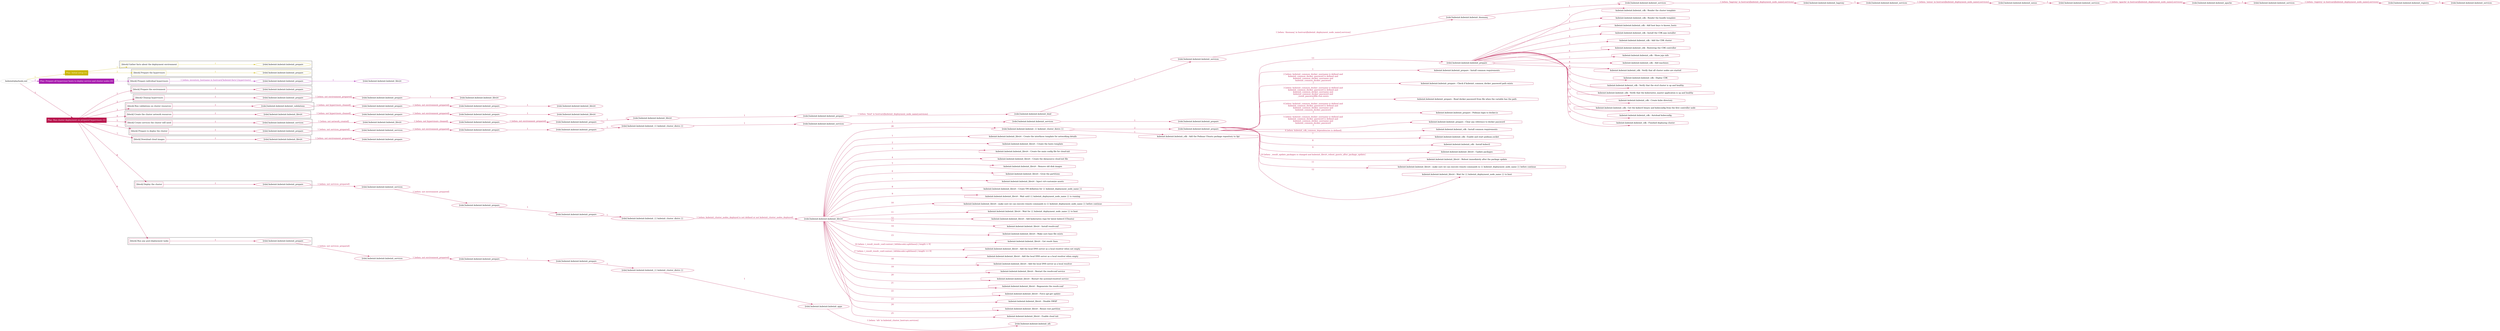 digraph {
	graph [concentrate=true ordering=in rankdir=LR ratio=fill]
	edge [esep=5 sep=10]
	"kubeinit/playbook.yml" [id=root_node style=dotted]
	play_6db21b53 [label="Play: Initial setup (1)" color="#cab502" fontcolor="#ffffff" id=play_6db21b53 shape=box style=filled tooltip=localhost]
	"kubeinit/playbook.yml" -> play_6db21b53 [label="1 " color="#cab502" fontcolor="#cab502" id=edge_161bb04f labeltooltip="1 " tooltip="1 "]
	subgraph "kubeinit.kubeinit.kubeinit_prepare" {
		role_421b0634 [label="[role] kubeinit.kubeinit.kubeinit_prepare" color="#cab502" id=role_421b0634 tooltip="kubeinit.kubeinit.kubeinit_prepare"]
	}
	subgraph "kubeinit.kubeinit.kubeinit_prepare" {
		role_35972e1d [label="[role] kubeinit.kubeinit.kubeinit_prepare" color="#cab502" id=role_35972e1d tooltip="kubeinit.kubeinit.kubeinit_prepare"]
	}
	subgraph "Play: Initial setup (1)" {
		play_6db21b53 -> block_beed517c [label=1 color="#cab502" fontcolor="#cab502" id=edge_8660cd1b labeltooltip=1 tooltip=1]
		subgraph cluster_block_beed517c {
			block_beed517c [label="[block] Gather facts about the deployment environment" color="#cab502" id=block_beed517c labeltooltip="Gather facts about the deployment environment" shape=box tooltip="Gather facts about the deployment environment"]
			block_beed517c -> role_421b0634 [label="1 " color="#cab502" fontcolor="#cab502" id=edge_e92c42ac labeltooltip="1 " tooltip="1 "]
		}
		play_6db21b53 -> block_d39ba797 [label=2 color="#cab502" fontcolor="#cab502" id=edge_86557e21 labeltooltip=2 tooltip=2]
		subgraph cluster_block_d39ba797 {
			block_d39ba797 [label="[block] Prepare the hypervisors" color="#cab502" id=block_d39ba797 labeltooltip="Prepare the hypervisors" shape=box tooltip="Prepare the hypervisors"]
			block_d39ba797 -> role_35972e1d [label="1 " color="#cab502" fontcolor="#cab502" id=edge_b8d2ba49 labeltooltip="1 " tooltip="1 "]
		}
	}
	play_c519bcf4 [label="Play: Prepare all hypervisor hosts to deploy service and cluster nodes (0)" color="#a81eae" fontcolor="#ffffff" id=play_c519bcf4 shape=box style=filled tooltip="Play: Prepare all hypervisor hosts to deploy service and cluster nodes (0)"]
	"kubeinit/playbook.yml" -> play_c519bcf4 [label="2 " color="#a81eae" fontcolor="#a81eae" id=edge_087f8dab labeltooltip="2 " tooltip="2 "]
	subgraph "kubeinit.kubeinit.kubeinit_libvirt" {
		role_5f440e86 [label="[role] kubeinit.kubeinit.kubeinit_libvirt" color="#a81eae" id=role_5f440e86 tooltip="kubeinit.kubeinit.kubeinit_libvirt"]
	}
	subgraph "kubeinit.kubeinit.kubeinit_prepare" {
		role_bc714fc9 [label="[role] kubeinit.kubeinit.kubeinit_prepare" color="#a81eae" id=role_bc714fc9 tooltip="kubeinit.kubeinit.kubeinit_prepare"]
		role_bc714fc9 -> role_5f440e86 [label="1 " color="#a81eae" fontcolor="#a81eae" id=edge_f1b19588 labeltooltip="1 " tooltip="1 "]
	}
	subgraph "Play: Prepare all hypervisor hosts to deploy service and cluster nodes (0)" {
		play_c519bcf4 -> block_89997e27 [label=1 color="#a81eae" fontcolor="#a81eae" id=edge_c9244ddc labeltooltip=1 tooltip=1]
		subgraph cluster_block_89997e27 {
			block_89997e27 [label="[block] Prepare individual hypervisors" color="#a81eae" id=block_89997e27 labeltooltip="Prepare individual hypervisors" shape=box tooltip="Prepare individual hypervisors"]
			block_89997e27 -> role_bc714fc9 [label="1 [when: inventory_hostname in hostvars['kubeinit-facts'].hypervisors]" color="#a81eae" fontcolor="#a81eae" id=edge_2ce9797a labeltooltip="1 [when: inventory_hostname in hostvars['kubeinit-facts'].hypervisors]" tooltip="1 [when: inventory_hostname in hostvars['kubeinit-facts'].hypervisors]"]
		}
	}
	play_f4b59cce [label="Play: Run cluster deployment on prepared hypervisors (1)" color="#b8144c" fontcolor="#ffffff" id=play_f4b59cce shape=box style=filled tooltip=localhost]
	"kubeinit/playbook.yml" -> play_f4b59cce [label="3 " color="#b8144c" fontcolor="#b8144c" id=edge_092e5701 labeltooltip="3 " tooltip="3 "]
	subgraph "kubeinit.kubeinit.kubeinit_prepare" {
		role_a902b5d1 [label="[role] kubeinit.kubeinit.kubeinit_prepare" color="#b8144c" id=role_a902b5d1 tooltip="kubeinit.kubeinit.kubeinit_prepare"]
	}
	subgraph "kubeinit.kubeinit.kubeinit_libvirt" {
		role_e5c22c97 [label="[role] kubeinit.kubeinit.kubeinit_libvirt" color="#b8144c" id=role_e5c22c97 tooltip="kubeinit.kubeinit.kubeinit_libvirt"]
	}
	subgraph "kubeinit.kubeinit.kubeinit_prepare" {
		role_ed042d9e [label="[role] kubeinit.kubeinit.kubeinit_prepare" color="#b8144c" id=role_ed042d9e tooltip="kubeinit.kubeinit.kubeinit_prepare"]
		role_ed042d9e -> role_e5c22c97 [label="1 " color="#b8144c" fontcolor="#b8144c" id=edge_55f95d76 labeltooltip="1 " tooltip="1 "]
	}
	subgraph "kubeinit.kubeinit.kubeinit_prepare" {
		role_4c232a22 [label="[role] kubeinit.kubeinit.kubeinit_prepare" color="#b8144c" id=role_4c232a22 tooltip="kubeinit.kubeinit.kubeinit_prepare"]
		role_4c232a22 -> role_ed042d9e [label="1 [when: not environment_prepared]" color="#b8144c" fontcolor="#b8144c" id=edge_9f519b16 labeltooltip="1 [when: not environment_prepared]" tooltip="1 [when: not environment_prepared]"]
	}
	subgraph "kubeinit.kubeinit.kubeinit_libvirt" {
		role_99ee3b71 [label="[role] kubeinit.kubeinit.kubeinit_libvirt" color="#b8144c" id=role_99ee3b71 tooltip="kubeinit.kubeinit.kubeinit_libvirt"]
	}
	subgraph "kubeinit.kubeinit.kubeinit_prepare" {
		role_a9f779e5 [label="[role] kubeinit.kubeinit.kubeinit_prepare" color="#b8144c" id=role_a9f779e5 tooltip="kubeinit.kubeinit.kubeinit_prepare"]
		role_a9f779e5 -> role_99ee3b71 [label="1 " color="#b8144c" fontcolor="#b8144c" id=edge_6bf306c6 labeltooltip="1 " tooltip="1 "]
	}
	subgraph "kubeinit.kubeinit.kubeinit_prepare" {
		role_c5bf3e2d [label="[role] kubeinit.kubeinit.kubeinit_prepare" color="#b8144c" id=role_c5bf3e2d tooltip="kubeinit.kubeinit.kubeinit_prepare"]
		role_c5bf3e2d -> role_a9f779e5 [label="1 [when: not environment_prepared]" color="#b8144c" fontcolor="#b8144c" id=edge_f83ee93d labeltooltip="1 [when: not environment_prepared]" tooltip="1 [when: not environment_prepared]"]
	}
	subgraph "kubeinit.kubeinit.kubeinit_validations" {
		role_35e3a9bf [label="[role] kubeinit.kubeinit.kubeinit_validations" color="#b8144c" id=role_35e3a9bf tooltip="kubeinit.kubeinit.kubeinit_validations"]
		role_35e3a9bf -> role_c5bf3e2d [label="1 [when: not hypervisors_cleaned]" color="#b8144c" fontcolor="#b8144c" id=edge_83a7ba82 labeltooltip="1 [when: not hypervisors_cleaned]" tooltip="1 [when: not hypervisors_cleaned]"]
	}
	subgraph "kubeinit.kubeinit.kubeinit_libvirt" {
		role_f217b06c [label="[role] kubeinit.kubeinit.kubeinit_libvirt" color="#b8144c" id=role_f217b06c tooltip="kubeinit.kubeinit.kubeinit_libvirt"]
	}
	subgraph "kubeinit.kubeinit.kubeinit_prepare" {
		role_4d24008d [label="[role] kubeinit.kubeinit.kubeinit_prepare" color="#b8144c" id=role_4d24008d tooltip="kubeinit.kubeinit.kubeinit_prepare"]
		role_4d24008d -> role_f217b06c [label="1 " color="#b8144c" fontcolor="#b8144c" id=edge_dcdcc144 labeltooltip="1 " tooltip="1 "]
	}
	subgraph "kubeinit.kubeinit.kubeinit_prepare" {
		role_12e7a520 [label="[role] kubeinit.kubeinit.kubeinit_prepare" color="#b8144c" id=role_12e7a520 tooltip="kubeinit.kubeinit.kubeinit_prepare"]
		role_12e7a520 -> role_4d24008d [label="1 [when: not environment_prepared]" color="#b8144c" fontcolor="#b8144c" id=edge_2a6799f1 labeltooltip="1 [when: not environment_prepared]" tooltip="1 [when: not environment_prepared]"]
	}
	subgraph "kubeinit.kubeinit.kubeinit_libvirt" {
		role_86ed81f0 [label="[role] kubeinit.kubeinit.kubeinit_libvirt" color="#b8144c" id=role_86ed81f0 tooltip="kubeinit.kubeinit.kubeinit_libvirt"]
		role_86ed81f0 -> role_12e7a520 [label="1 [when: not hypervisors_cleaned]" color="#b8144c" fontcolor="#b8144c" id=edge_326c4910 labeltooltip="1 [when: not hypervisors_cleaned]" tooltip="1 [when: not hypervisors_cleaned]"]
	}
	subgraph "kubeinit.kubeinit.kubeinit_services" {
		role_187ff3a6 [label="[role] kubeinit.kubeinit.kubeinit_services" color="#b8144c" id=role_187ff3a6 tooltip="kubeinit.kubeinit.kubeinit_services"]
	}
	subgraph "kubeinit.kubeinit.kubeinit_registry" {
		role_4eaabacd [label="[role] kubeinit.kubeinit.kubeinit_registry" color="#b8144c" id=role_4eaabacd tooltip="kubeinit.kubeinit.kubeinit_registry"]
		role_4eaabacd -> role_187ff3a6 [label="1 " color="#b8144c" fontcolor="#b8144c" id=edge_c45b5f55 labeltooltip="1 " tooltip="1 "]
	}
	subgraph "kubeinit.kubeinit.kubeinit_services" {
		role_29fc6d02 [label="[role] kubeinit.kubeinit.kubeinit_services" color="#b8144c" id=role_29fc6d02 tooltip="kubeinit.kubeinit.kubeinit_services"]
		role_29fc6d02 -> role_4eaabacd [label="1 [when: 'registry' in hostvars[kubeinit_deployment_node_name].services]" color="#b8144c" fontcolor="#b8144c" id=edge_7ccacf79 labeltooltip="1 [when: 'registry' in hostvars[kubeinit_deployment_node_name].services]" tooltip="1 [when: 'registry' in hostvars[kubeinit_deployment_node_name].services]"]
	}
	subgraph "kubeinit.kubeinit.kubeinit_apache" {
		role_064ca8b2 [label="[role] kubeinit.kubeinit.kubeinit_apache" color="#b8144c" id=role_064ca8b2 tooltip="kubeinit.kubeinit.kubeinit_apache"]
		role_064ca8b2 -> role_29fc6d02 [label="1 " color="#b8144c" fontcolor="#b8144c" id=edge_4b687d8d labeltooltip="1 " tooltip="1 "]
	}
	subgraph "kubeinit.kubeinit.kubeinit_services" {
		role_95fa76b7 [label="[role] kubeinit.kubeinit.kubeinit_services" color="#b8144c" id=role_95fa76b7 tooltip="kubeinit.kubeinit.kubeinit_services"]
		role_95fa76b7 -> role_064ca8b2 [label="1 [when: 'apache' in hostvars[kubeinit_deployment_node_name].services]" color="#b8144c" fontcolor="#b8144c" id=edge_08f55891 labeltooltip="1 [when: 'apache' in hostvars[kubeinit_deployment_node_name].services]" tooltip="1 [when: 'apache' in hostvars[kubeinit_deployment_node_name].services]"]
	}
	subgraph "kubeinit.kubeinit.kubeinit_nexus" {
		role_cd0228e2 [label="[role] kubeinit.kubeinit.kubeinit_nexus" color="#b8144c" id=role_cd0228e2 tooltip="kubeinit.kubeinit.kubeinit_nexus"]
		role_cd0228e2 -> role_95fa76b7 [label="1 " color="#b8144c" fontcolor="#b8144c" id=edge_2da5186a labeltooltip="1 " tooltip="1 "]
	}
	subgraph "kubeinit.kubeinit.kubeinit_services" {
		role_796352db [label="[role] kubeinit.kubeinit.kubeinit_services" color="#b8144c" id=role_796352db tooltip="kubeinit.kubeinit.kubeinit_services"]
		role_796352db -> role_cd0228e2 [label="1 [when: 'nexus' in hostvars[kubeinit_deployment_node_name].services]" color="#b8144c" fontcolor="#b8144c" id=edge_7ac4327f labeltooltip="1 [when: 'nexus' in hostvars[kubeinit_deployment_node_name].services]" tooltip="1 [when: 'nexus' in hostvars[kubeinit_deployment_node_name].services]"]
	}
	subgraph "kubeinit.kubeinit.kubeinit_haproxy" {
		role_bcce0d2b [label="[role] kubeinit.kubeinit.kubeinit_haproxy" color="#b8144c" id=role_bcce0d2b tooltip="kubeinit.kubeinit.kubeinit_haproxy"]
		role_bcce0d2b -> role_796352db [label="1 " color="#b8144c" fontcolor="#b8144c" id=edge_a6207232 labeltooltip="1 " tooltip="1 "]
	}
	subgraph "kubeinit.kubeinit.kubeinit_services" {
		role_a6527e82 [label="[role] kubeinit.kubeinit.kubeinit_services" color="#b8144c" id=role_a6527e82 tooltip="kubeinit.kubeinit.kubeinit_services"]
		role_a6527e82 -> role_bcce0d2b [label="1 [when: 'haproxy' in hostvars[kubeinit_deployment_node_name].services]" color="#b8144c" fontcolor="#b8144c" id=edge_c04c7ca6 labeltooltip="1 [when: 'haproxy' in hostvars[kubeinit_deployment_node_name].services]" tooltip="1 [when: 'haproxy' in hostvars[kubeinit_deployment_node_name].services]"]
	}
	subgraph "kubeinit.kubeinit.kubeinit_dnsmasq" {
		role_bdadc322 [label="[role] kubeinit.kubeinit.kubeinit_dnsmasq" color="#b8144c" id=role_bdadc322 tooltip="kubeinit.kubeinit.kubeinit_dnsmasq"]
		role_bdadc322 -> role_a6527e82 [label="1 " color="#b8144c" fontcolor="#b8144c" id=edge_864bb2c1 labeltooltip="1 " tooltip="1 "]
	}
	subgraph "kubeinit.kubeinit.kubeinit_services" {
		role_6413a97e [label="[role] kubeinit.kubeinit.kubeinit_services" color="#b8144c" id=role_6413a97e tooltip="kubeinit.kubeinit.kubeinit_services"]
		role_6413a97e -> role_bdadc322 [label="1 [when: 'dnsmasq' in hostvars[kubeinit_deployment_node_name].services]" color="#b8144c" fontcolor="#b8144c" id=edge_dab317c4 labeltooltip="1 [when: 'dnsmasq' in hostvars[kubeinit_deployment_node_name].services]" tooltip="1 [when: 'dnsmasq' in hostvars[kubeinit_deployment_node_name].services]"]
	}
	subgraph "kubeinit.kubeinit.kubeinit_bind" {
		role_c7c18c33 [label="[role] kubeinit.kubeinit.kubeinit_bind" color="#b8144c" id=role_c7c18c33 tooltip="kubeinit.kubeinit.kubeinit_bind"]
		role_c7c18c33 -> role_6413a97e [label="1 " color="#b8144c" fontcolor="#b8144c" id=edge_695c3eae labeltooltip="1 " tooltip="1 "]
	}
	subgraph "kubeinit.kubeinit.kubeinit_prepare" {
		role_658882a4 [label="[role] kubeinit.kubeinit.kubeinit_prepare" color="#b8144c" id=role_658882a4 tooltip="kubeinit.kubeinit.kubeinit_prepare"]
		role_658882a4 -> role_c7c18c33 [label="1 [when: 'bind' in hostvars[kubeinit_deployment_node_name].services]" color="#b8144c" fontcolor="#b8144c" id=edge_cb946919 labeltooltip="1 [when: 'bind' in hostvars[kubeinit_deployment_node_name].services]" tooltip="1 [when: 'bind' in hostvars[kubeinit_deployment_node_name].services]"]
	}
	subgraph "kubeinit.kubeinit.kubeinit_libvirt" {
		role_27697ec3 [label="[role] kubeinit.kubeinit.kubeinit_libvirt" color="#b8144c" id=role_27697ec3 tooltip="kubeinit.kubeinit.kubeinit_libvirt"]
		role_27697ec3 -> role_658882a4 [label="1 " color="#b8144c" fontcolor="#b8144c" id=edge_cf26a0db labeltooltip="1 " tooltip="1 "]
	}
	subgraph "kubeinit.kubeinit.kubeinit_prepare" {
		role_928dbde3 [label="[role] kubeinit.kubeinit.kubeinit_prepare" color="#b8144c" id=role_928dbde3 tooltip="kubeinit.kubeinit.kubeinit_prepare"]
		role_928dbde3 -> role_27697ec3 [label="1 " color="#b8144c" fontcolor="#b8144c" id=edge_1053b4ff labeltooltip="1 " tooltip="1 "]
	}
	subgraph "kubeinit.kubeinit.kubeinit_prepare" {
		role_4d7b38f0 [label="[role] kubeinit.kubeinit.kubeinit_prepare" color="#b8144c" id=role_4d7b38f0 tooltip="kubeinit.kubeinit.kubeinit_prepare"]
		role_4d7b38f0 -> role_928dbde3 [label="1 [when: not environment_prepared]" color="#b8144c" fontcolor="#b8144c" id=edge_fa3d49e0 labeltooltip="1 [when: not environment_prepared]" tooltip="1 [when: not environment_prepared]"]
	}
	subgraph "kubeinit.kubeinit.kubeinit_libvirt" {
		role_b720d40f [label="[role] kubeinit.kubeinit.kubeinit_libvirt" color="#b8144c" id=role_b720d40f tooltip="kubeinit.kubeinit.kubeinit_libvirt"]
		role_b720d40f -> role_4d7b38f0 [label="1 [when: not hypervisors_cleaned]" color="#b8144c" fontcolor="#b8144c" id=edge_d47f4175 labeltooltip="1 [when: not hypervisors_cleaned]" tooltip="1 [when: not hypervisors_cleaned]"]
	}
	subgraph "kubeinit.kubeinit.kubeinit_services" {
		role_5d8debd1 [label="[role] kubeinit.kubeinit.kubeinit_services" color="#b8144c" id=role_5d8debd1 tooltip="kubeinit.kubeinit.kubeinit_services"]
		role_5d8debd1 -> role_b720d40f [label="1 [when: not network_created]" color="#b8144c" fontcolor="#b8144c" id=edge_0d428a9a labeltooltip="1 [when: not network_created]" tooltip="1 [when: not network_created]"]
	}
	subgraph "kubeinit.kubeinit.kubeinit_prepare" {
		role_fa61f0e4 [label="[role] kubeinit.kubeinit.kubeinit_prepare" color="#b8144c" id=role_fa61f0e4 tooltip="kubeinit.kubeinit.kubeinit_prepare"]
	}
	subgraph "kubeinit.kubeinit.kubeinit_services" {
		role_9414497c [label="[role] kubeinit.kubeinit.kubeinit_services" color="#b8144c" id=role_9414497c tooltip="kubeinit.kubeinit.kubeinit_services"]
		role_9414497c -> role_fa61f0e4 [label="1 " color="#b8144c" fontcolor="#b8144c" id=edge_231669cf labeltooltip="1 " tooltip="1 "]
	}
	subgraph "kubeinit.kubeinit.kubeinit_services" {
		role_6500ef1f [label="[role] kubeinit.kubeinit.kubeinit_services" color="#b8144c" id=role_6500ef1f tooltip="kubeinit.kubeinit.kubeinit_services"]
		role_6500ef1f -> role_9414497c [label="1 " color="#b8144c" fontcolor="#b8144c" id=edge_069877c1 labeltooltip="1 " tooltip="1 "]
	}
	subgraph "kubeinit.kubeinit.kubeinit_{{ kubeinit_cluster_distro }}" {
		role_ee651840 [label="[role] kubeinit.kubeinit.kubeinit_{{ kubeinit_cluster_distro }}" color="#b8144c" id=role_ee651840 tooltip="kubeinit.kubeinit.kubeinit_{{ kubeinit_cluster_distro }}"]
		role_ee651840 -> role_6500ef1f [label="1 " color="#b8144c" fontcolor="#b8144c" id=edge_029d5cc4 labeltooltip="1 " tooltip="1 "]
	}
	subgraph "kubeinit.kubeinit.kubeinit_prepare" {
		role_a4057069 [label="[role] kubeinit.kubeinit.kubeinit_prepare" color="#b8144c" id=role_a4057069 tooltip="kubeinit.kubeinit.kubeinit_prepare"]
		role_a4057069 -> role_ee651840 [label="1 " color="#b8144c" fontcolor="#b8144c" id=edge_5d1ac185 labeltooltip="1 " tooltip="1 "]
	}
	subgraph "kubeinit.kubeinit.kubeinit_prepare" {
		role_341db3bf [label="[role] kubeinit.kubeinit.kubeinit_prepare" color="#b8144c" id=role_341db3bf tooltip="kubeinit.kubeinit.kubeinit_prepare"]
		role_341db3bf -> role_a4057069 [label="1 " color="#b8144c" fontcolor="#b8144c" id=edge_336dcc25 labeltooltip="1 " tooltip="1 "]
	}
	subgraph "kubeinit.kubeinit.kubeinit_services" {
		role_c79e77a9 [label="[role] kubeinit.kubeinit.kubeinit_services" color="#b8144c" id=role_c79e77a9 tooltip="kubeinit.kubeinit.kubeinit_services"]
		role_c79e77a9 -> role_341db3bf [label="1 [when: not environment_prepared]" color="#b8144c" fontcolor="#b8144c" id=edge_5c2e6346 labeltooltip="1 [when: not environment_prepared]" tooltip="1 [when: not environment_prepared]"]
	}
	subgraph "kubeinit.kubeinit.kubeinit_prepare" {
		role_9051c254 [label="[role] kubeinit.kubeinit.kubeinit_prepare" color="#b8144c" id=role_9051c254 tooltip="kubeinit.kubeinit.kubeinit_prepare"]
		role_9051c254 -> role_c79e77a9 [label="1 [when: not services_prepared]" color="#b8144c" fontcolor="#b8144c" id=edge_cd0296d1 labeltooltip="1 [when: not services_prepared]" tooltip="1 [when: not services_prepared]"]
	}
	subgraph "kubeinit.kubeinit.kubeinit_prepare" {
		role_5c4da741 [label="[role] kubeinit.kubeinit.kubeinit_prepare" color="#b8144c" id=role_5c4da741 tooltip="kubeinit.kubeinit.kubeinit_prepare"]
	}
	subgraph "kubeinit.kubeinit.kubeinit_libvirt" {
		role_d7908daa [label="[role] kubeinit.kubeinit.kubeinit_libvirt" color="#b8144c" id=role_d7908daa tooltip="kubeinit.kubeinit.kubeinit_libvirt"]
		role_d7908daa -> role_5c4da741 [label="1 [when: not environment_prepared]" color="#b8144c" fontcolor="#b8144c" id=edge_097458cc labeltooltip="1 [when: not environment_prepared]" tooltip="1 [when: not environment_prepared]"]
	}
	subgraph "kubeinit.kubeinit.kubeinit_prepare" {
		role_dd1df449 [label="[role] kubeinit.kubeinit.kubeinit_prepare" color="#b8144c" id=role_dd1df449 tooltip="kubeinit.kubeinit.kubeinit_prepare"]
		task_b6ebab64 [label="kubeinit.kubeinit.kubeinit_cdk : Render the cluster template" color="#b8144c" id=task_b6ebab64 shape=octagon tooltip="kubeinit.kubeinit.kubeinit_cdk : Render the cluster template"]
		role_dd1df449 -> task_b6ebab64 [label="1 " color="#b8144c" fontcolor="#b8144c" id=edge_8cc034ca labeltooltip="1 " tooltip="1 "]
		task_a46db24c [label="kubeinit.kubeinit.kubeinit_cdk : Render the bundle template" color="#b8144c" id=task_a46db24c shape=octagon tooltip="kubeinit.kubeinit.kubeinit_cdk : Render the bundle template"]
		role_dd1df449 -> task_a46db24c [label="2 " color="#b8144c" fontcolor="#b8144c" id=edge_eccce4cd labeltooltip="2 " tooltip="2 "]
		task_09a3d8a1 [label="kubeinit.kubeinit.kubeinit_cdk : Add host keys to known_hosts" color="#b8144c" id=task_09a3d8a1 shape=octagon tooltip="kubeinit.kubeinit.kubeinit_cdk : Add host keys to known_hosts"]
		role_dd1df449 -> task_09a3d8a1 [label="3 " color="#b8144c" fontcolor="#b8144c" id=edge_3b0c043f labeltooltip="3 " tooltip="3 "]
		task_c150e085 [label="kubeinit.kubeinit.kubeinit_cdk : Install the CDK juju installer" color="#b8144c" id=task_c150e085 shape=octagon tooltip="kubeinit.kubeinit.kubeinit_cdk : Install the CDK juju installer"]
		role_dd1df449 -> task_c150e085 [label="4 " color="#b8144c" fontcolor="#b8144c" id=edge_d24df4a4 labeltooltip="4 " tooltip="4 "]
		task_0773e808 [label="kubeinit.kubeinit.kubeinit_cdk : Add the CDK cluster" color="#b8144c" id=task_0773e808 shape=octagon tooltip="kubeinit.kubeinit.kubeinit_cdk : Add the CDK cluster"]
		role_dd1df449 -> task_0773e808 [label="5 " color="#b8144c" fontcolor="#b8144c" id=edge_bd0cebe4 labeltooltip="5 " tooltip="5 "]
		task_a31673ac [label="kubeinit.kubeinit.kubeinit_cdk : Bootstrap the CDK controller" color="#b8144c" id=task_a31673ac shape=octagon tooltip="kubeinit.kubeinit.kubeinit_cdk : Bootstrap the CDK controller"]
		role_dd1df449 -> task_a31673ac [label="6 " color="#b8144c" fontcolor="#b8144c" id=edge_c54e3936 labeltooltip="6 " tooltip="6 "]
		task_6ecdc2f5 [label="kubeinit.kubeinit.kubeinit_cdk : Show juju info" color="#b8144c" id=task_6ecdc2f5 shape=octagon tooltip="kubeinit.kubeinit.kubeinit_cdk : Show juju info"]
		role_dd1df449 -> task_6ecdc2f5 [label="7 " color="#b8144c" fontcolor="#b8144c" id=edge_c8d2943c labeltooltip="7 " tooltip="7 "]
		task_6bc9b694 [label="kubeinit.kubeinit.kubeinit_cdk : Add machines" color="#b8144c" id=task_6bc9b694 shape=octagon tooltip="kubeinit.kubeinit.kubeinit_cdk : Add machines"]
		role_dd1df449 -> task_6bc9b694 [label="8 " color="#b8144c" fontcolor="#b8144c" id=edge_6629f967 labeltooltip="8 " tooltip="8 "]
		task_b0727f63 [label="kubeinit.kubeinit.kubeinit_cdk : Verify that all cluster nodes are started" color="#b8144c" id=task_b0727f63 shape=octagon tooltip="kubeinit.kubeinit.kubeinit_cdk : Verify that all cluster nodes are started"]
		role_dd1df449 -> task_b0727f63 [label="9 " color="#b8144c" fontcolor="#b8144c" id=edge_90719944 labeltooltip="9 " tooltip="9 "]
		task_06495657 [label="kubeinit.kubeinit.kubeinit_cdk : Deploy CDK" color="#b8144c" id=task_06495657 shape=octagon tooltip="kubeinit.kubeinit.kubeinit_cdk : Deploy CDK"]
		role_dd1df449 -> task_06495657 [label="10 " color="#b8144c" fontcolor="#b8144c" id=edge_a0f1acf5 labeltooltip="10 " tooltip="10 "]
		task_d3d3e3eb [label="kubeinit.kubeinit.kubeinit_cdk : Verify that the etcd cluster is up and healthy" color="#b8144c" id=task_d3d3e3eb shape=octagon tooltip="kubeinit.kubeinit.kubeinit_cdk : Verify that the etcd cluster is up and healthy"]
		role_dd1df449 -> task_d3d3e3eb [label="11 " color="#b8144c" fontcolor="#b8144c" id=edge_00e8f0df labeltooltip="11 " tooltip="11 "]
		task_63eb7806 [label="kubeinit.kubeinit.kubeinit_cdk : Verify that the kubernetes_master application is up and healthy" color="#b8144c" id=task_63eb7806 shape=octagon tooltip="kubeinit.kubeinit.kubeinit_cdk : Verify that the kubernetes_master application is up and healthy"]
		role_dd1df449 -> task_63eb7806 [label="12 " color="#b8144c" fontcolor="#b8144c" id=edge_65174efe labeltooltip="12 " tooltip="12 "]
		task_a1cb4ecd [label="kubeinit.kubeinit.kubeinit_cdk : Create kube directory" color="#b8144c" id=task_a1cb4ecd shape=octagon tooltip="kubeinit.kubeinit.kubeinit_cdk : Create kube directory"]
		role_dd1df449 -> task_a1cb4ecd [label="13 " color="#b8144c" fontcolor="#b8144c" id=edge_4e98eec1 labeltooltip="13 " tooltip="13 "]
		task_c5439ecc [label="kubeinit.kubeinit.kubeinit_cdk : Get the kubectl binary and kubeconfig from the first controller node" color="#b8144c" id=task_c5439ecc shape=octagon tooltip="kubeinit.kubeinit.kubeinit_cdk : Get the kubectl binary and kubeconfig from the first controller node"]
		role_dd1df449 -> task_c5439ecc [label="14 " color="#b8144c" fontcolor="#b8144c" id=edge_cd90faf3 labeltooltip="14 " tooltip="14 "]
		task_ea670d49 [label="kubeinit.kubeinit.kubeinit_cdk : Autoload kubeconfig" color="#b8144c" id=task_ea670d49 shape=octagon tooltip="kubeinit.kubeinit.kubeinit_cdk : Autoload kubeconfig"]
		role_dd1df449 -> task_ea670d49 [label="15 " color="#b8144c" fontcolor="#b8144c" id=edge_bf26b45e labeltooltip="15 " tooltip="15 "]
		task_6e36e12b [label="kubeinit.kubeinit.kubeinit_cdk : Finished deploying cluster" color="#b8144c" id=task_6e36e12b shape=octagon tooltip="kubeinit.kubeinit.kubeinit_cdk : Finished deploying cluster"]
		role_dd1df449 -> task_6e36e12b [label="16 " color="#b8144c" fontcolor="#b8144c" id=edge_acce8626 labeltooltip="16 " tooltip="16 "]
	}
	subgraph "kubeinit.kubeinit.kubeinit_prepare" {
		role_504e1ecc [label="[role] kubeinit.kubeinit.kubeinit_prepare" color="#b8144c" id=role_504e1ecc tooltip="kubeinit.kubeinit.kubeinit_prepare"]
		task_98b80249 [label="kubeinit.kubeinit.kubeinit_prepare : Install common requirements" color="#b8144c" id=task_98b80249 shape=octagon tooltip="kubeinit.kubeinit.kubeinit_prepare : Install common requirements"]
		role_504e1ecc -> task_98b80249 [label="1 " color="#b8144c" fontcolor="#b8144c" id=edge_93d7df06 labeltooltip="1 " tooltip="1 "]
		task_16933fe2 [label="kubeinit.kubeinit.kubeinit_prepare : Check if kubeinit_common_docker_password path exists" color="#b8144c" id=task_16933fe2 shape=octagon tooltip="kubeinit.kubeinit.kubeinit_prepare : Check if kubeinit_common_docker_password path exists"]
		role_504e1ecc -> task_16933fe2 [label="2 [when: kubeinit_common_docker_username is defined and
kubeinit_common_docker_password is defined and
kubeinit_common_docker_username and
kubeinit_common_docker_password
]" color="#b8144c" fontcolor="#b8144c" id=edge_efd14993 labeltooltip="2 [when: kubeinit_common_docker_username is defined and
kubeinit_common_docker_password is defined and
kubeinit_common_docker_username and
kubeinit_common_docker_password
]" tooltip="2 [when: kubeinit_common_docker_username is defined and
kubeinit_common_docker_password is defined and
kubeinit_common_docker_username and
kubeinit_common_docker_password
]"]
		task_b3881297 [label="kubeinit.kubeinit.kubeinit_prepare : Read docker password from file when the variable has the path" color="#b8144c" id=task_b3881297 shape=octagon tooltip="kubeinit.kubeinit.kubeinit_prepare : Read docker password from file when the variable has the path"]
		role_504e1ecc -> task_b3881297 [label="3 [when: kubeinit_common_docker_username is defined and
kubeinit_common_docker_password is defined and
kubeinit_common_docker_username and
kubeinit_common_docker_password and
_result_passwordfile.stat.exists
]" color="#b8144c" fontcolor="#b8144c" id=edge_aa1b4dca labeltooltip="3 [when: kubeinit_common_docker_username is defined and
kubeinit_common_docker_password is defined and
kubeinit_common_docker_username and
kubeinit_common_docker_password and
_result_passwordfile.stat.exists
]" tooltip="3 [when: kubeinit_common_docker_username is defined and
kubeinit_common_docker_password is defined and
kubeinit_common_docker_username and
kubeinit_common_docker_password and
_result_passwordfile.stat.exists
]"]
		task_9b736cd2 [label="kubeinit.kubeinit.kubeinit_prepare : Podman login to docker.io" color="#b8144c" id=task_9b736cd2 shape=octagon tooltip="kubeinit.kubeinit.kubeinit_prepare : Podman login to docker.io"]
		role_504e1ecc -> task_9b736cd2 [label="4 [when: kubeinit_common_docker_username is defined and
kubeinit_common_docker_password is defined and
kubeinit_common_docker_username and
kubeinit_common_docker_password
]" color="#b8144c" fontcolor="#b8144c" id=edge_c0909aff labeltooltip="4 [when: kubeinit_common_docker_username is defined and
kubeinit_common_docker_password is defined and
kubeinit_common_docker_username and
kubeinit_common_docker_password
]" tooltip="4 [when: kubeinit_common_docker_username is defined and
kubeinit_common_docker_password is defined and
kubeinit_common_docker_username and
kubeinit_common_docker_password
]"]
		task_0b9cd0cb [label="kubeinit.kubeinit.kubeinit_prepare : Clear any reference to docker password" color="#b8144c" id=task_0b9cd0cb shape=octagon tooltip="kubeinit.kubeinit.kubeinit_prepare : Clear any reference to docker password"]
		role_504e1ecc -> task_0b9cd0cb [label="5 [when: kubeinit_common_docker_username is defined and
kubeinit_common_docker_password is defined and
kubeinit_common_docker_username and
kubeinit_common_docker_password
]" color="#b8144c" fontcolor="#b8144c" id=edge_39b7786d labeltooltip="5 [when: kubeinit_common_docker_username is defined and
kubeinit_common_docker_password is defined and
kubeinit_common_docker_username and
kubeinit_common_docker_password
]" tooltip="5 [when: kubeinit_common_docker_username is defined and
kubeinit_common_docker_password is defined and
kubeinit_common_docker_username and
kubeinit_common_docker_password
]"]
		task_e51d00e6 [label="kubeinit.kubeinit.kubeinit_cdk : Install common requirements" color="#b8144c" id=task_e51d00e6 shape=octagon tooltip="kubeinit.kubeinit.kubeinit_cdk : Install common requirements"]
		role_504e1ecc -> task_e51d00e6 [label="6 [when: kubeinit_cdk_common_dependencies is defined]" color="#b8144c" fontcolor="#b8144c" id=edge_f614ffbc labeltooltip="6 [when: kubeinit_cdk_common_dependencies is defined]" tooltip="6 [when: kubeinit_cdk_common_dependencies is defined]"]
		task_82dca155 [label="kubeinit.kubeinit.kubeinit_cdk : Enable and start podman.socket" color="#b8144c" id=task_82dca155 shape=octagon tooltip="kubeinit.kubeinit.kubeinit_cdk : Enable and start podman.socket"]
		role_504e1ecc -> task_82dca155 [label="7 " color="#b8144c" fontcolor="#b8144c" id=edge_2329df99 labeltooltip="7 " tooltip="7 "]
		task_92f51830 [label="kubeinit.kubeinit.kubeinit_cdk : Install kubectl" color="#b8144c" id=task_92f51830 shape=octagon tooltip="kubeinit.kubeinit.kubeinit_cdk : Install kubectl"]
		role_504e1ecc -> task_92f51830 [label="8 " color="#b8144c" fontcolor="#b8144c" id=edge_0c27737a labeltooltip="8 " tooltip="8 "]
		task_c769da84 [label="kubeinit.kubeinit.kubeinit_libvirt : Update packages" color="#b8144c" id=task_c769da84 shape=octagon tooltip="kubeinit.kubeinit.kubeinit_libvirt : Update packages"]
		role_504e1ecc -> task_c769da84 [label="9 " color="#b8144c" fontcolor="#b8144c" id=edge_d52e12a1 labeltooltip="9 " tooltip="9 "]
		task_a9750a6d [label="kubeinit.kubeinit.kubeinit_libvirt : Reboot immediately after the package update" color="#b8144c" id=task_a9750a6d shape=octagon tooltip="kubeinit.kubeinit.kubeinit_libvirt : Reboot immediately after the package update"]
		role_504e1ecc -> task_a9750a6d [label="10 [when: _result_update_packages is changed and kubeinit_libvirt_reboot_guests_after_package_update]" color="#b8144c" fontcolor="#b8144c" id=edge_bf2bf6cc labeltooltip="10 [when: _result_update_packages is changed and kubeinit_libvirt_reboot_guests_after_package_update]" tooltip="10 [when: _result_update_packages is changed and kubeinit_libvirt_reboot_guests_after_package_update]"]
		task_20d385fc [label="kubeinit.kubeinit.kubeinit_libvirt : make sure we can execute remote commands in {{ kubeinit_deployment_node_name }} before continue" color="#b8144c" id=task_20d385fc shape=octagon tooltip="kubeinit.kubeinit.kubeinit_libvirt : make sure we can execute remote commands in {{ kubeinit_deployment_node_name }} before continue"]
		role_504e1ecc -> task_20d385fc [label="11 " color="#b8144c" fontcolor="#b8144c" id=edge_a3772b96 labeltooltip="11 " tooltip="11 "]
		task_4e2ac3dd [label="kubeinit.kubeinit.kubeinit_libvirt : Wait for {{ kubeinit_deployment_node_name }} to boot" color="#b8144c" id=task_4e2ac3dd shape=octagon tooltip="kubeinit.kubeinit.kubeinit_libvirt : Wait for {{ kubeinit_deployment_node_name }} to boot"]
		role_504e1ecc -> task_4e2ac3dd [label="12 " color="#b8144c" fontcolor="#b8144c" id=edge_c61d1c13 labeltooltip="12 " tooltip="12 "]
		role_504e1ecc -> role_dd1df449 [label="13 " color="#b8144c" fontcolor="#b8144c" id=edge_72d65ee5 labeltooltip="13 " tooltip="13 "]
	}
	subgraph "kubeinit.kubeinit.kubeinit_{{ kubeinit_cluster_distro }}" {
		role_9c1beebf [label="[role] kubeinit.kubeinit.kubeinit_{{ kubeinit_cluster_distro }}" color="#b8144c" id=role_9c1beebf tooltip="kubeinit.kubeinit.kubeinit_{{ kubeinit_cluster_distro }}"]
		task_9974285c [label="kubeinit.kubeinit.kubeinit_cdk : Add the Podman Ubuntu package repository to Apt" color="#b8144c" id=task_9974285c shape=octagon tooltip="kubeinit.kubeinit.kubeinit_cdk : Add the Podman Ubuntu package repository to Apt"]
		role_9c1beebf -> task_9974285c [label="1 " color="#b8144c" fontcolor="#b8144c" id=edge_0cef12f4 labeltooltip="1 " tooltip="1 "]
		role_9c1beebf -> role_504e1ecc [label="2 " color="#b8144c" fontcolor="#b8144c" id=edge_0da20064 labeltooltip="2 " tooltip="2 "]
	}
	subgraph "kubeinit.kubeinit.kubeinit_libvirt" {
		role_41769b12 [label="[role] kubeinit.kubeinit.kubeinit_libvirt" color="#b8144c" id=role_41769b12 tooltip="kubeinit.kubeinit.kubeinit_libvirt"]
		task_903edde2 [label="kubeinit.kubeinit.kubeinit_libvirt : Create the interfaces template for networking details" color="#b8144c" id=task_903edde2 shape=octagon tooltip="kubeinit.kubeinit.kubeinit_libvirt : Create the interfaces template for networking details"]
		role_41769b12 -> task_903edde2 [label="1 " color="#b8144c" fontcolor="#b8144c" id=edge_4c7a501d labeltooltip="1 " tooltip="1 "]
		task_1f7d5a7b [label="kubeinit.kubeinit.kubeinit_libvirt : Create the hosts template" color="#b8144c" id=task_1f7d5a7b shape=octagon tooltip="kubeinit.kubeinit.kubeinit_libvirt : Create the hosts template"]
		role_41769b12 -> task_1f7d5a7b [label="2 " color="#b8144c" fontcolor="#b8144c" id=edge_9aa707d0 labeltooltip="2 " tooltip="2 "]
		task_d37e1b10 [label="kubeinit.kubeinit.kubeinit_libvirt : Create the main config file for cloud-init" color="#b8144c" id=task_d37e1b10 shape=octagon tooltip="kubeinit.kubeinit.kubeinit_libvirt : Create the main config file for cloud-init"]
		role_41769b12 -> task_d37e1b10 [label="3 " color="#b8144c" fontcolor="#b8144c" id=edge_3435374d labeltooltip="3 " tooltip="3 "]
		task_d235870e [label="kubeinit.kubeinit.kubeinit_libvirt : Create the datasource cloud-init file" color="#b8144c" id=task_d235870e shape=octagon tooltip="kubeinit.kubeinit.kubeinit_libvirt : Create the datasource cloud-init file"]
		role_41769b12 -> task_d235870e [label="4 " color="#b8144c" fontcolor="#b8144c" id=edge_3251ba40 labeltooltip="4 " tooltip="4 "]
		task_3db4afce [label="kubeinit.kubeinit.kubeinit_libvirt : Remove old disk images" color="#b8144c" id=task_3db4afce shape=octagon tooltip="kubeinit.kubeinit.kubeinit_libvirt : Remove old disk images"]
		role_41769b12 -> task_3db4afce [label="5 " color="#b8144c" fontcolor="#b8144c" id=edge_44528fbd labeltooltip="5 " tooltip="5 "]
		task_a17e28bc [label="kubeinit.kubeinit.kubeinit_libvirt : Grow the partitions" color="#b8144c" id=task_a17e28bc shape=octagon tooltip="kubeinit.kubeinit.kubeinit_libvirt : Grow the partitions"]
		role_41769b12 -> task_a17e28bc [label="6 " color="#b8144c" fontcolor="#b8144c" id=edge_5a3f2ccf labeltooltip="6 " tooltip="6 "]
		task_7c3eb894 [label="kubeinit.kubeinit.kubeinit_libvirt : Inject virt-customize assets" color="#b8144c" id=task_7c3eb894 shape=octagon tooltip="kubeinit.kubeinit.kubeinit_libvirt : Inject virt-customize assets"]
		role_41769b12 -> task_7c3eb894 [label="7 " color="#b8144c" fontcolor="#b8144c" id=edge_d91befd7 labeltooltip="7 " tooltip="7 "]
		task_88bff784 [label="kubeinit.kubeinit.kubeinit_libvirt : Create VM definition for {{ kubeinit_deployment_node_name }}" color="#b8144c" id=task_88bff784 shape=octagon tooltip="kubeinit.kubeinit.kubeinit_libvirt : Create VM definition for {{ kubeinit_deployment_node_name }}"]
		role_41769b12 -> task_88bff784 [label="8 " color="#b8144c" fontcolor="#b8144c" id=edge_84540f35 labeltooltip="8 " tooltip="8 "]
		task_12521dee [label="kubeinit.kubeinit.kubeinit_libvirt : Wait until {{ kubeinit_deployment_node_name }} is running" color="#b8144c" id=task_12521dee shape=octagon tooltip="kubeinit.kubeinit.kubeinit_libvirt : Wait until {{ kubeinit_deployment_node_name }} is running"]
		role_41769b12 -> task_12521dee [label="9 " color="#b8144c" fontcolor="#b8144c" id=edge_04a6b5fa labeltooltip="9 " tooltip="9 "]
		task_81034099 [label="kubeinit.kubeinit.kubeinit_libvirt : make sure we can execute remote commands in {{ kubeinit_deployment_node_name }} before continue" color="#b8144c" id=task_81034099 shape=octagon tooltip="kubeinit.kubeinit.kubeinit_libvirt : make sure we can execute remote commands in {{ kubeinit_deployment_node_name }} before continue"]
		role_41769b12 -> task_81034099 [label="10 " color="#b8144c" fontcolor="#b8144c" id=edge_4e1dc8ae labeltooltip="10 " tooltip="10 "]
		task_082c201d [label="kubeinit.kubeinit.kubeinit_libvirt : Wait for {{ kubeinit_deployment_node_name }} to boot" color="#b8144c" id=task_082c201d shape=octagon tooltip="kubeinit.kubeinit.kubeinit_libvirt : Wait for {{ kubeinit_deployment_node_name }} to boot"]
		role_41769b12 -> task_082c201d [label="11 " color="#b8144c" fontcolor="#b8144c" id=edge_3199a2ee labeltooltip="11 " tooltip="11 "]
		task_13871057 [label="kubeinit.kubeinit.kubeinit_libvirt : Add kubernetes repo for latest kubectl (Ubuntu)" color="#b8144c" id=task_13871057 shape=octagon tooltip="kubeinit.kubeinit.kubeinit_libvirt : Add kubernetes repo for latest kubectl (Ubuntu)"]
		role_41769b12 -> task_13871057 [label="12 " color="#b8144c" fontcolor="#b8144c" id=edge_f0370abc labeltooltip="12 " tooltip="12 "]
		task_5495c403 [label="kubeinit.kubeinit.kubeinit_libvirt : Install resolvconf" color="#b8144c" id=task_5495c403 shape=octagon tooltip="kubeinit.kubeinit.kubeinit_libvirt : Install resolvconf"]
		role_41769b12 -> task_5495c403 [label="13 " color="#b8144c" fontcolor="#b8144c" id=edge_36a9798f labeltooltip="13 " tooltip="13 "]
		task_3cb3424f [label="kubeinit.kubeinit.kubeinit_libvirt : Make sure base file exists" color="#b8144c" id=task_3cb3424f shape=octagon tooltip="kubeinit.kubeinit.kubeinit_libvirt : Make sure base file exists"]
		role_41769b12 -> task_3cb3424f [label="14 " color="#b8144c" fontcolor="#b8144c" id=edge_c215992e labeltooltip="14 " tooltip="14 "]
		task_3adb8b4a [label="kubeinit.kubeinit.kubeinit_libvirt : Get resolv lines" color="#b8144c" id=task_3adb8b4a shape=octagon tooltip="kubeinit.kubeinit.kubeinit_libvirt : Get resolv lines"]
		role_41769b12 -> task_3adb8b4a [label="15 " color="#b8144c" fontcolor="#b8144c" id=edge_289903b0 labeltooltip="15 " tooltip="15 "]
		task_ead12768 [label="kubeinit.kubeinit.kubeinit_libvirt : Add the local DNS server as a local resolver when not empty" color="#b8144c" id=task_ead12768 shape=octagon tooltip="kubeinit.kubeinit.kubeinit_libvirt : Add the local DNS server as a local resolver when not empty"]
		role_41769b12 -> task_ead12768 [label="16 [when: (_result_resolv_conf.content | b64decode).splitlines() | length > 0]" color="#b8144c" fontcolor="#b8144c" id=edge_feb83c58 labeltooltip="16 [when: (_result_resolv_conf.content | b64decode).splitlines() | length > 0]" tooltip="16 [when: (_result_resolv_conf.content | b64decode).splitlines() | length > 0]"]
		task_58cdfcfb [label="kubeinit.kubeinit.kubeinit_libvirt : Add the local DNS server as a local resolver when empty" color="#b8144c" id=task_58cdfcfb shape=octagon tooltip="kubeinit.kubeinit.kubeinit_libvirt : Add the local DNS server as a local resolver when empty"]
		role_41769b12 -> task_58cdfcfb [label="17 [when: (_result_resolv_conf.content | b64decode).splitlines() | length == 0]" color="#b8144c" fontcolor="#b8144c" id=edge_87b3948c labeltooltip="17 [when: (_result_resolv_conf.content | b64decode).splitlines() | length == 0]" tooltip="17 [when: (_result_resolv_conf.content | b64decode).splitlines() | length == 0]"]
		task_3d1d06e8 [label="kubeinit.kubeinit.kubeinit_libvirt : Add the local DNS server as a local resolver" color="#b8144c" id=task_3d1d06e8 shape=octagon tooltip="kubeinit.kubeinit.kubeinit_libvirt : Add the local DNS server as a local resolver"]
		role_41769b12 -> task_3d1d06e8 [label="18 " color="#b8144c" fontcolor="#b8144c" id=edge_ae23bab6 labeltooltip="18 " tooltip="18 "]
		task_cdca3bba [label="kubeinit.kubeinit.kubeinit_libvirt : Restart the resolvconf service" color="#b8144c" id=task_cdca3bba shape=octagon tooltip="kubeinit.kubeinit.kubeinit_libvirt : Restart the resolvconf service"]
		role_41769b12 -> task_cdca3bba [label="19 " color="#b8144c" fontcolor="#b8144c" id=edge_b1fb84d4 labeltooltip="19 " tooltip="19 "]
		task_96eaccb5 [label="kubeinit.kubeinit.kubeinit_libvirt : Restart the systemd-resolved service" color="#b8144c" id=task_96eaccb5 shape=octagon tooltip="kubeinit.kubeinit.kubeinit_libvirt : Restart the systemd-resolved service"]
		role_41769b12 -> task_96eaccb5 [label="20 " color="#b8144c" fontcolor="#b8144c" id=edge_a7df8261 labeltooltip="20 " tooltip="20 "]
		task_3701dbf5 [label="kubeinit.kubeinit.kubeinit_libvirt : Regenerate the resolv.conf" color="#b8144c" id=task_3701dbf5 shape=octagon tooltip="kubeinit.kubeinit.kubeinit_libvirt : Regenerate the resolv.conf"]
		role_41769b12 -> task_3701dbf5 [label="21 " color="#b8144c" fontcolor="#b8144c" id=edge_ab96172a labeltooltip="21 " tooltip="21 "]
		task_19f26fdd [label="kubeinit.kubeinit.kubeinit_libvirt : Force apt-get update" color="#b8144c" id=task_19f26fdd shape=octagon tooltip="kubeinit.kubeinit.kubeinit_libvirt : Force apt-get update"]
		role_41769b12 -> task_19f26fdd [label="22 " color="#b8144c" fontcolor="#b8144c" id=edge_fee5a57d labeltooltip="22 " tooltip="22 "]
		task_fa52d69f [label="kubeinit.kubeinit.kubeinit_libvirt : Disable SWAP" color="#b8144c" id=task_fa52d69f shape=octagon tooltip="kubeinit.kubeinit.kubeinit_libvirt : Disable SWAP"]
		role_41769b12 -> task_fa52d69f [label="23 " color="#b8144c" fontcolor="#b8144c" id=edge_72ea3daf labeltooltip="23 " tooltip="23 "]
		task_dc4ba400 [label="kubeinit.kubeinit.kubeinit_libvirt : Resize root partition" color="#b8144c" id=task_dc4ba400 shape=octagon tooltip="kubeinit.kubeinit.kubeinit_libvirt : Resize root partition"]
		role_41769b12 -> task_dc4ba400 [label="24 " color="#b8144c" fontcolor="#b8144c" id=edge_5aad66b5 labeltooltip="24 " tooltip="24 "]
		task_74c92636 [label="kubeinit.kubeinit.kubeinit_libvirt : Enable cloud init" color="#b8144c" id=task_74c92636 shape=octagon tooltip="kubeinit.kubeinit.kubeinit_libvirt : Enable cloud init"]
		role_41769b12 -> task_74c92636 [label="25 " color="#b8144c" fontcolor="#b8144c" id=edge_ffdf45a7 labeltooltip="25 " tooltip="25 "]
		role_41769b12 -> role_9c1beebf [label="26 " color="#b8144c" fontcolor="#b8144c" id=edge_dd964915 labeltooltip="26 " tooltip="26 "]
	}
	subgraph "kubeinit.kubeinit.kubeinit_{{ kubeinit_cluster_distro }}" {
		role_e3c9ce6a [label="[role] kubeinit.kubeinit.kubeinit_{{ kubeinit_cluster_distro }}" color="#b8144c" id=role_e3c9ce6a tooltip="kubeinit.kubeinit.kubeinit_{{ kubeinit_cluster_distro }}"]
		role_e3c9ce6a -> role_41769b12 [label="1 [when: kubeinit_cluster_nodes_deployed is not defined or not kubeinit_cluster_nodes_deployed]" color="#b8144c" fontcolor="#b8144c" id=edge_b3f63330 labeltooltip="1 [when: kubeinit_cluster_nodes_deployed is not defined or not kubeinit_cluster_nodes_deployed]" tooltip="1 [when: kubeinit_cluster_nodes_deployed is not defined or not kubeinit_cluster_nodes_deployed]"]
	}
	subgraph "kubeinit.kubeinit.kubeinit_prepare" {
		role_40d9ca0c [label="[role] kubeinit.kubeinit.kubeinit_prepare" color="#b8144c" id=role_40d9ca0c tooltip="kubeinit.kubeinit.kubeinit_prepare"]
		role_40d9ca0c -> role_e3c9ce6a [label="1 " color="#b8144c" fontcolor="#b8144c" id=edge_6d898d96 labeltooltip="1 " tooltip="1 "]
	}
	subgraph "kubeinit.kubeinit.kubeinit_prepare" {
		role_068204b0 [label="[role] kubeinit.kubeinit.kubeinit_prepare" color="#b8144c" id=role_068204b0 tooltip="kubeinit.kubeinit.kubeinit_prepare"]
		role_068204b0 -> role_40d9ca0c [label="1 " color="#b8144c" fontcolor="#b8144c" id=edge_4154511e labeltooltip="1 " tooltip="1 "]
	}
	subgraph "kubeinit.kubeinit.kubeinit_services" {
		role_03a36a23 [label="[role] kubeinit.kubeinit.kubeinit_services" color="#b8144c" id=role_03a36a23 tooltip="kubeinit.kubeinit.kubeinit_services"]
		role_03a36a23 -> role_068204b0 [label="1 [when: not environment_prepared]" color="#b8144c" fontcolor="#b8144c" id=edge_f956ecc7 labeltooltip="1 [when: not environment_prepared]" tooltip="1 [when: not environment_prepared]"]
	}
	subgraph "kubeinit.kubeinit.kubeinit_prepare" {
		role_7c84b49b [label="[role] kubeinit.kubeinit.kubeinit_prepare" color="#b8144c" id=role_7c84b49b tooltip="kubeinit.kubeinit.kubeinit_prepare"]
		role_7c84b49b -> role_03a36a23 [label="1 [when: not services_prepared]" color="#b8144c" fontcolor="#b8144c" id=edge_7dc51a48 labeltooltip="1 [when: not services_prepared]" tooltip="1 [when: not services_prepared]"]
	}
	subgraph "kubeinit.kubeinit.kubeinit_nfs" {
		role_2902764f [label="[role] kubeinit.kubeinit.kubeinit_nfs" color="#b8144c" id=role_2902764f tooltip="kubeinit.kubeinit.kubeinit_nfs"]
	}
	subgraph "kubeinit.kubeinit.kubeinit_apps" {
		role_9b9f3286 [label="[role] kubeinit.kubeinit.kubeinit_apps" color="#b8144c" id=role_9b9f3286 tooltip="kubeinit.kubeinit.kubeinit_apps"]
		role_9b9f3286 -> role_2902764f [label="1 [when: 'nfs' in kubeinit_cluster_hostvars.services]" color="#b8144c" fontcolor="#b8144c" id=edge_e8ae54a6 labeltooltip="1 [when: 'nfs' in kubeinit_cluster_hostvars.services]" tooltip="1 [when: 'nfs' in kubeinit_cluster_hostvars.services]"]
	}
	subgraph "kubeinit.kubeinit.kubeinit_{{ kubeinit_cluster_distro }}" {
		role_884c5da7 [label="[role] kubeinit.kubeinit.kubeinit_{{ kubeinit_cluster_distro }}" color="#b8144c" id=role_884c5da7 tooltip="kubeinit.kubeinit.kubeinit_{{ kubeinit_cluster_distro }}"]
		role_884c5da7 -> role_9b9f3286 [label="1 " color="#b8144c" fontcolor="#b8144c" id=edge_e61e0a76 labeltooltip="1 " tooltip="1 "]
	}
	subgraph "kubeinit.kubeinit.kubeinit_prepare" {
		role_5e5db25c [label="[role] kubeinit.kubeinit.kubeinit_prepare" color="#b8144c" id=role_5e5db25c tooltip="kubeinit.kubeinit.kubeinit_prepare"]
		role_5e5db25c -> role_884c5da7 [label="1 " color="#b8144c" fontcolor="#b8144c" id=edge_3bb61d74 labeltooltip="1 " tooltip="1 "]
	}
	subgraph "kubeinit.kubeinit.kubeinit_prepare" {
		role_a6732577 [label="[role] kubeinit.kubeinit.kubeinit_prepare" color="#b8144c" id=role_a6732577 tooltip="kubeinit.kubeinit.kubeinit_prepare"]
		role_a6732577 -> role_5e5db25c [label="1 " color="#b8144c" fontcolor="#b8144c" id=edge_7591e978 labeltooltip="1 " tooltip="1 "]
	}
	subgraph "kubeinit.kubeinit.kubeinit_services" {
		role_cf34eba1 [label="[role] kubeinit.kubeinit.kubeinit_services" color="#b8144c" id=role_cf34eba1 tooltip="kubeinit.kubeinit.kubeinit_services"]
		role_cf34eba1 -> role_a6732577 [label="1 [when: not environment_prepared]" color="#b8144c" fontcolor="#b8144c" id=edge_cfc43e86 labeltooltip="1 [when: not environment_prepared]" tooltip="1 [when: not environment_prepared]"]
	}
	subgraph "kubeinit.kubeinit.kubeinit_prepare" {
		role_946d8f2e [label="[role] kubeinit.kubeinit.kubeinit_prepare" color="#b8144c" id=role_946d8f2e tooltip="kubeinit.kubeinit.kubeinit_prepare"]
		role_946d8f2e -> role_cf34eba1 [label="1 [when: not services_prepared]" color="#b8144c" fontcolor="#b8144c" id=edge_6f984b4a labeltooltip="1 [when: not services_prepared]" tooltip="1 [when: not services_prepared]"]
	}
	subgraph "Play: Run cluster deployment on prepared hypervisors (1)" {
		play_f4b59cce -> block_167c3d9d [label=1 color="#b8144c" fontcolor="#b8144c" id=edge_858e029f labeltooltip=1 tooltip=1]
		subgraph cluster_block_167c3d9d {
			block_167c3d9d [label="[block] Prepare the environment" color="#b8144c" id=block_167c3d9d labeltooltip="Prepare the environment" shape=box tooltip="Prepare the environment"]
			block_167c3d9d -> role_a902b5d1 [label="1 " color="#b8144c" fontcolor="#b8144c" id=edge_6c88e452 labeltooltip="1 " tooltip="1 "]
		}
		play_f4b59cce -> block_c2538593 [label=2 color="#b8144c" fontcolor="#b8144c" id=edge_2f41bd0e labeltooltip=2 tooltip=2]
		subgraph cluster_block_c2538593 {
			block_c2538593 [label="[block] Cleanup hypervisors" color="#b8144c" id=block_c2538593 labeltooltip="Cleanup hypervisors" shape=box tooltip="Cleanup hypervisors"]
			block_c2538593 -> role_4c232a22 [label="1 " color="#b8144c" fontcolor="#b8144c" id=edge_02d5fc70 labeltooltip="1 " tooltip="1 "]
		}
		play_f4b59cce -> block_89a3bc1a [label=3 color="#b8144c" fontcolor="#b8144c" id=edge_05ce3b70 labeltooltip=3 tooltip=3]
		subgraph cluster_block_89a3bc1a {
			block_89a3bc1a [label="[block] Run validations on cluster resources" color="#b8144c" id=block_89a3bc1a labeltooltip="Run validations on cluster resources" shape=box tooltip="Run validations on cluster resources"]
			block_89a3bc1a -> role_35e3a9bf [label="1 " color="#b8144c" fontcolor="#b8144c" id=edge_8bfd7e60 labeltooltip="1 " tooltip="1 "]
		}
		play_f4b59cce -> block_34121011 [label=4 color="#b8144c" fontcolor="#b8144c" id=edge_6d0dccdd labeltooltip=4 tooltip=4]
		subgraph cluster_block_34121011 {
			block_34121011 [label="[block] Create the cluster network resources" color="#b8144c" id=block_34121011 labeltooltip="Create the cluster network resources" shape=box tooltip="Create the cluster network resources"]
			block_34121011 -> role_86ed81f0 [label="1 " color="#b8144c" fontcolor="#b8144c" id=edge_255d050d labeltooltip="1 " tooltip="1 "]
		}
		play_f4b59cce -> block_fb47c00b [label=5 color="#b8144c" fontcolor="#b8144c" id=edge_38f1280f labeltooltip=5 tooltip=5]
		subgraph cluster_block_fb47c00b {
			block_fb47c00b [label="[block] Create services the cluster will need" color="#b8144c" id=block_fb47c00b labeltooltip="Create services the cluster will need" shape=box tooltip="Create services the cluster will need"]
			block_fb47c00b -> role_5d8debd1 [label="1 " color="#b8144c" fontcolor="#b8144c" id=edge_2331f33d labeltooltip="1 " tooltip="1 "]
		}
		play_f4b59cce -> block_0a9df040 [label=6 color="#b8144c" fontcolor="#b8144c" id=edge_2bb4cee8 labeltooltip=6 tooltip=6]
		subgraph cluster_block_0a9df040 {
			block_0a9df040 [label="[block] Prepare to deploy the cluster" color="#b8144c" id=block_0a9df040 labeltooltip="Prepare to deploy the cluster" shape=box tooltip="Prepare to deploy the cluster"]
			block_0a9df040 -> role_9051c254 [label="1 " color="#b8144c" fontcolor="#b8144c" id=edge_65fa6988 labeltooltip="1 " tooltip="1 "]
		}
		play_f4b59cce -> block_27553611 [label=7 color="#b8144c" fontcolor="#b8144c" id=edge_0a8d50fa labeltooltip=7 tooltip=7]
		subgraph cluster_block_27553611 {
			block_27553611 [label="[block] Download cloud images" color="#b8144c" id=block_27553611 labeltooltip="Download cloud images" shape=box tooltip="Download cloud images"]
			block_27553611 -> role_d7908daa [label="1 " color="#b8144c" fontcolor="#b8144c" id=edge_ea9860e7 labeltooltip="1 " tooltip="1 "]
		}
		play_f4b59cce -> block_8313631c [label=8 color="#b8144c" fontcolor="#b8144c" id=edge_4e5971d7 labeltooltip=8 tooltip=8]
		subgraph cluster_block_8313631c {
			block_8313631c [label="[block] Deploy the cluster" color="#b8144c" id=block_8313631c labeltooltip="Deploy the cluster" shape=box tooltip="Deploy the cluster"]
			block_8313631c -> role_7c84b49b [label="1 " color="#b8144c" fontcolor="#b8144c" id=edge_b98aed7c labeltooltip="1 " tooltip="1 "]
		}
		play_f4b59cce -> block_5f30ec95 [label=9 color="#b8144c" fontcolor="#b8144c" id=edge_f89dbc0d labeltooltip=9 tooltip=9]
		subgraph cluster_block_5f30ec95 {
			block_5f30ec95 [label="[block] Run any post-deployment tasks" color="#b8144c" id=block_5f30ec95 labeltooltip="Run any post-deployment tasks" shape=box tooltip="Run any post-deployment tasks"]
			block_5f30ec95 -> role_946d8f2e [label="1 " color="#b8144c" fontcolor="#b8144c" id=edge_0394bf43 labeltooltip="1 " tooltip="1 "]
		}
	}
}

